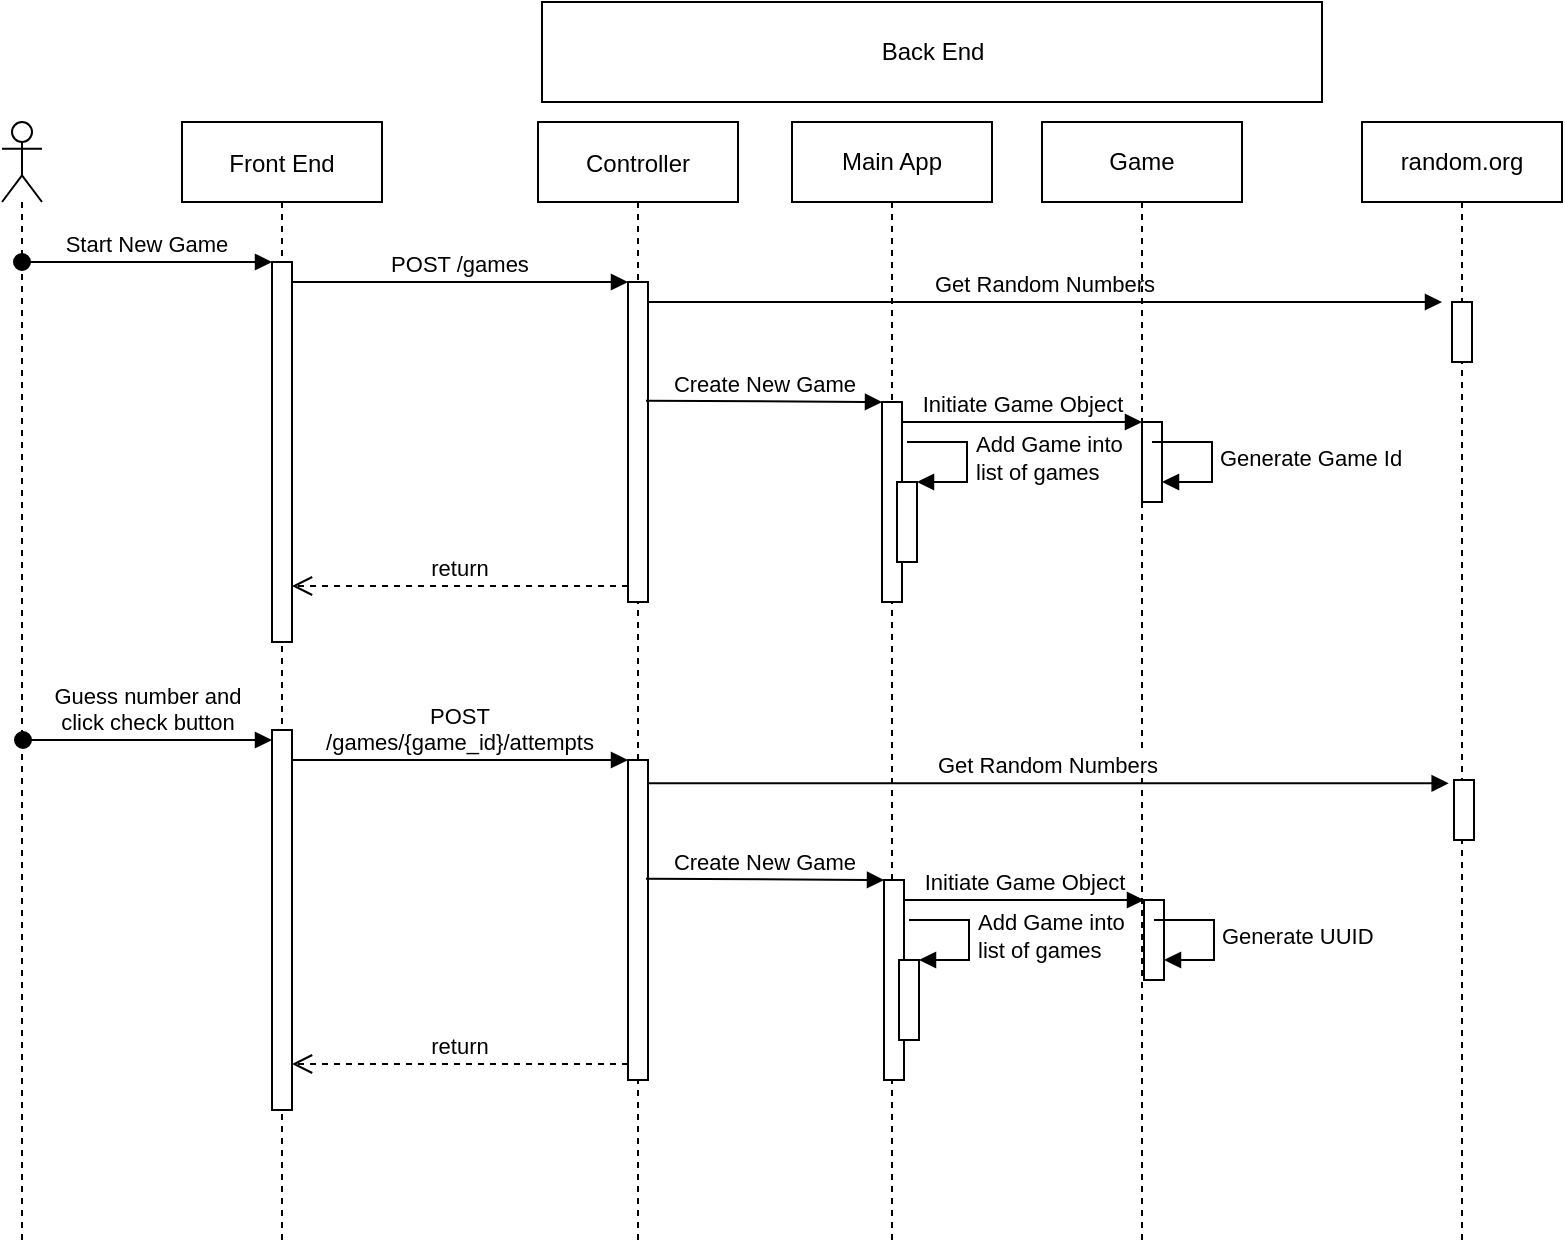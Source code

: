 <mxfile version="20.8.5" type="github">
  <diagram id="kgpKYQtTHZ0yAKxKKP6v" name="Sequence Diagram">
    <mxGraphModel dx="1034" dy="476" grid="1" gridSize="10" guides="1" tooltips="1" connect="1" arrows="1" fold="1" page="1" pageScale="1" pageWidth="850" pageHeight="1100" math="0" shadow="0">
      <root>
        <mxCell id="0" />
        <mxCell id="1" parent="0" />
        <mxCell id="3nuBFxr9cyL0pnOWT2aG-1" value="Front End" style="shape=umlLifeline;perimeter=lifelinePerimeter;container=1;collapsible=0;recursiveResize=0;rounded=0;shadow=0;strokeWidth=1;" parent="1" vertex="1">
          <mxGeometry x="120" y="80" width="100" height="560" as="geometry" />
        </mxCell>
        <mxCell id="3nuBFxr9cyL0pnOWT2aG-2" value="" style="points=[];perimeter=orthogonalPerimeter;rounded=0;shadow=0;strokeWidth=1;" parent="3nuBFxr9cyL0pnOWT2aG-1" vertex="1">
          <mxGeometry x="45" y="70" width="10" height="190" as="geometry" />
        </mxCell>
        <mxCell id="8tJ0s9JLGVw3jkTy0wQG-18" value="" style="points=[];perimeter=orthogonalPerimeter;rounded=0;shadow=0;strokeWidth=1;" vertex="1" parent="3nuBFxr9cyL0pnOWT2aG-1">
          <mxGeometry x="45" y="304" width="10" height="190" as="geometry" />
        </mxCell>
        <mxCell id="3nuBFxr9cyL0pnOWT2aG-5" value="Controller" style="shape=umlLifeline;perimeter=lifelinePerimeter;container=1;collapsible=0;recursiveResize=0;rounded=0;shadow=0;strokeWidth=1;" parent="1" vertex="1">
          <mxGeometry x="298" y="80" width="100" height="560" as="geometry" />
        </mxCell>
        <mxCell id="3nuBFxr9cyL0pnOWT2aG-6" value="" style="points=[];perimeter=orthogonalPerimeter;rounded=0;shadow=0;strokeWidth=1;" parent="3nuBFxr9cyL0pnOWT2aG-5" vertex="1">
          <mxGeometry x="45" y="80" width="10" height="160" as="geometry" />
        </mxCell>
        <mxCell id="8tJ0s9JLGVw3jkTy0wQG-19" value="" style="points=[];perimeter=orthogonalPerimeter;rounded=0;shadow=0;strokeWidth=1;" vertex="1" parent="3nuBFxr9cyL0pnOWT2aG-5">
          <mxGeometry x="45" y="319" width="10" height="160" as="geometry" />
        </mxCell>
        <mxCell id="3nuBFxr9cyL0pnOWT2aG-7" value="return" style="verticalAlign=bottom;endArrow=open;dashed=1;endSize=8;exitX=0;exitY=0.95;shadow=0;strokeWidth=1;" parent="1" source="3nuBFxr9cyL0pnOWT2aG-6" target="3nuBFxr9cyL0pnOWT2aG-2" edge="1">
          <mxGeometry relative="1" as="geometry">
            <mxPoint x="275" y="236" as="targetPoint" />
          </mxGeometry>
        </mxCell>
        <mxCell id="3nuBFxr9cyL0pnOWT2aG-8" value="POST /games" style="verticalAlign=bottom;endArrow=block;entryX=0;entryY=0;shadow=0;strokeWidth=1;" parent="1" source="3nuBFxr9cyL0pnOWT2aG-2" target="3nuBFxr9cyL0pnOWT2aG-6" edge="1">
          <mxGeometry relative="1" as="geometry">
            <mxPoint x="275" y="160" as="sourcePoint" />
          </mxGeometry>
        </mxCell>
        <mxCell id="3nuBFxr9cyL0pnOWT2aG-9" value="Get Random Numbers" style="verticalAlign=bottom;endArrow=block;shadow=0;strokeWidth=1;" parent="1" source="3nuBFxr9cyL0pnOWT2aG-6" edge="1">
          <mxGeometry relative="1" as="geometry">
            <mxPoint x="240" y="200" as="sourcePoint" />
            <mxPoint x="750" y="170" as="targetPoint" />
          </mxGeometry>
        </mxCell>
        <mxCell id="8tJ0s9JLGVw3jkTy0wQG-2" value="" style="shape=umlLifeline;participant=umlActor;perimeter=lifelinePerimeter;whiteSpace=wrap;html=1;container=1;collapsible=0;recursiveResize=0;verticalAlign=top;spacingTop=36;outlineConnect=0;" vertex="1" parent="1">
          <mxGeometry x="30" y="80" width="20" height="560" as="geometry" />
        </mxCell>
        <mxCell id="8tJ0s9JLGVw3jkTy0wQG-3" value="Back End" style="html=1;" vertex="1" parent="1">
          <mxGeometry x="300" y="20" width="390" height="50" as="geometry" />
        </mxCell>
        <mxCell id="8tJ0s9JLGVw3jkTy0wQG-4" value="Main App" style="shape=umlLifeline;perimeter=lifelinePerimeter;whiteSpace=wrap;html=1;container=1;collapsible=0;recursiveResize=0;outlineConnect=0;" vertex="1" parent="1">
          <mxGeometry x="425" y="80" width="100" height="560" as="geometry" />
        </mxCell>
        <mxCell id="8tJ0s9JLGVw3jkTy0wQG-7" value="" style="html=1;points=[];perimeter=orthogonalPerimeter;" vertex="1" parent="8tJ0s9JLGVw3jkTy0wQG-4">
          <mxGeometry x="45" y="140" width="10" height="100" as="geometry" />
        </mxCell>
        <mxCell id="8tJ0s9JLGVw3jkTy0wQG-16" value="" style="html=1;points=[];perimeter=orthogonalPerimeter;" vertex="1" parent="8tJ0s9JLGVw3jkTy0wQG-4">
          <mxGeometry x="52.5" y="180" width="10" height="40" as="geometry" />
        </mxCell>
        <mxCell id="8tJ0s9JLGVw3jkTy0wQG-17" value="Add Game into&lt;br&gt;list of games" style="edgeStyle=orthogonalEdgeStyle;html=1;align=left;spacingLeft=2;endArrow=block;rounded=0;entryX=1;entryY=0;" edge="1" target="8tJ0s9JLGVw3jkTy0wQG-16" parent="8tJ0s9JLGVw3jkTy0wQG-4">
          <mxGeometry relative="1" as="geometry">
            <mxPoint x="57.5" y="160" as="sourcePoint" />
            <Array as="points">
              <mxPoint x="87.5" y="160" />
            </Array>
          </mxGeometry>
        </mxCell>
        <mxCell id="3nuBFxr9cyL0pnOWT2aG-3" value="Start New Game" style="verticalAlign=bottom;startArrow=oval;endArrow=block;startSize=8;shadow=0;strokeWidth=1;" parent="1" target="3nuBFxr9cyL0pnOWT2aG-2" edge="1" source="8tJ0s9JLGVw3jkTy0wQG-2">
          <mxGeometry relative="1" as="geometry">
            <mxPoint x="105" y="150" as="sourcePoint" />
            <Array as="points">
              <mxPoint x="140" y="150" />
            </Array>
          </mxGeometry>
        </mxCell>
        <mxCell id="8tJ0s9JLGVw3jkTy0wQG-6" value="random.org" style="shape=umlLifeline;perimeter=lifelinePerimeter;whiteSpace=wrap;html=1;container=1;collapsible=0;recursiveResize=0;outlineConnect=0;" vertex="1" parent="1">
          <mxGeometry x="710" y="80" width="100" height="560" as="geometry" />
        </mxCell>
        <mxCell id="3nuBFxr9cyL0pnOWT2aG-4" value="" style="points=[];perimeter=orthogonalPerimeter;rounded=0;shadow=0;strokeWidth=1;" parent="8tJ0s9JLGVw3jkTy0wQG-6" vertex="1">
          <mxGeometry x="45" y="90" width="10" height="30" as="geometry" />
        </mxCell>
        <mxCell id="8tJ0s9JLGVw3jkTy0wQG-8" value="Create New Game" style="html=1;verticalAlign=bottom;endArrow=block;entryX=0;entryY=0;rounded=0;exitX=0.9;exitY=0.371;exitDx=0;exitDy=0;exitPerimeter=0;" edge="1" target="8tJ0s9JLGVw3jkTy0wQG-7" parent="1" source="3nuBFxr9cyL0pnOWT2aG-6">
          <mxGeometry relative="1" as="geometry">
            <mxPoint x="360" y="220" as="sourcePoint" />
          </mxGeometry>
        </mxCell>
        <mxCell id="8tJ0s9JLGVw3jkTy0wQG-10" value="Game" style="shape=umlLifeline;perimeter=lifelinePerimeter;whiteSpace=wrap;html=1;container=1;collapsible=0;recursiveResize=0;outlineConnect=0;" vertex="1" parent="1">
          <mxGeometry x="550" y="80" width="100" height="560" as="geometry" />
        </mxCell>
        <mxCell id="8tJ0s9JLGVw3jkTy0wQG-11" value="" style="html=1;points=[];perimeter=orthogonalPerimeter;" vertex="1" parent="8tJ0s9JLGVw3jkTy0wQG-10">
          <mxGeometry x="50" y="150" width="10" height="40" as="geometry" />
        </mxCell>
        <mxCell id="8tJ0s9JLGVw3jkTy0wQG-15" value="Generate Game Id" style="edgeStyle=orthogonalEdgeStyle;html=1;align=left;spacingLeft=2;endArrow=block;rounded=0;entryX=1;entryY=0;" edge="1" parent="8tJ0s9JLGVw3jkTy0wQG-10">
          <mxGeometry relative="1" as="geometry">
            <mxPoint x="55" y="160" as="sourcePoint" />
            <Array as="points">
              <mxPoint x="85" y="160" />
            </Array>
            <mxPoint x="60" y="180" as="targetPoint" />
          </mxGeometry>
        </mxCell>
        <mxCell id="8tJ0s9JLGVw3jkTy0wQG-12" value="Initiate Game Object" style="html=1;verticalAlign=bottom;endArrow=block;entryX=0;entryY=0;rounded=0;" edge="1" target="8tJ0s9JLGVw3jkTy0wQG-11" parent="1">
          <mxGeometry relative="1" as="geometry">
            <mxPoint x="480" y="230" as="sourcePoint" />
          </mxGeometry>
        </mxCell>
        <mxCell id="8tJ0s9JLGVw3jkTy0wQG-20" value="return" style="verticalAlign=bottom;endArrow=open;dashed=1;endSize=8;exitX=0;exitY=0.95;shadow=0;strokeWidth=1;" edge="1" parent="1" source="8tJ0s9JLGVw3jkTy0wQG-19" target="8tJ0s9JLGVw3jkTy0wQG-18">
          <mxGeometry relative="1" as="geometry">
            <mxPoint x="276" y="475" as="targetPoint" />
          </mxGeometry>
        </mxCell>
        <mxCell id="8tJ0s9JLGVw3jkTy0wQG-21" value="POST&#xa;/games/{game_id}/attempts" style="verticalAlign=bottom;endArrow=block;entryX=0;entryY=0;shadow=0;strokeWidth=1;" edge="1" parent="1" source="8tJ0s9JLGVw3jkTy0wQG-18" target="8tJ0s9JLGVw3jkTy0wQG-19">
          <mxGeometry relative="1" as="geometry">
            <mxPoint x="276" y="399" as="sourcePoint" />
          </mxGeometry>
        </mxCell>
        <mxCell id="8tJ0s9JLGVw3jkTy0wQG-22" value="Get Random Numbers" style="verticalAlign=bottom;endArrow=block;entryX=-0.267;entryY=0.056;shadow=0;strokeWidth=1;entryDx=0;entryDy=0;entryPerimeter=0;" edge="1" parent="1" source="8tJ0s9JLGVw3jkTy0wQG-19" target="8tJ0s9JLGVw3jkTy0wQG-27">
          <mxGeometry relative="1" as="geometry">
            <mxPoint x="241" y="439" as="sourcePoint" />
          </mxGeometry>
        </mxCell>
        <mxCell id="8tJ0s9JLGVw3jkTy0wQG-23" value="" style="html=1;points=[];perimeter=orthogonalPerimeter;" vertex="1" parent="1">
          <mxGeometry x="471" y="459" width="10" height="100" as="geometry" />
        </mxCell>
        <mxCell id="8tJ0s9JLGVw3jkTy0wQG-24" value="" style="html=1;points=[];perimeter=orthogonalPerimeter;" vertex="1" parent="1">
          <mxGeometry x="478.5" y="499" width="10" height="40" as="geometry" />
        </mxCell>
        <mxCell id="8tJ0s9JLGVw3jkTy0wQG-25" value="Add Game into&lt;br&gt;list of games" style="edgeStyle=orthogonalEdgeStyle;html=1;align=left;spacingLeft=2;endArrow=block;rounded=0;entryX=1;entryY=0;" edge="1" parent="1" target="8tJ0s9JLGVw3jkTy0wQG-24">
          <mxGeometry relative="1" as="geometry">
            <mxPoint x="483.5" y="479" as="sourcePoint" />
            <Array as="points">
              <mxPoint x="513.5" y="479" />
            </Array>
          </mxGeometry>
        </mxCell>
        <mxCell id="8tJ0s9JLGVw3jkTy0wQG-26" value="Guess number and&#xa;click check button" style="verticalAlign=bottom;startArrow=oval;endArrow=block;startSize=8;shadow=0;strokeWidth=1;" edge="1" parent="1" target="8tJ0s9JLGVw3jkTy0wQG-18">
          <mxGeometry relative="1" as="geometry">
            <mxPoint x="40.5" y="389" as="sourcePoint" />
            <Array as="points">
              <mxPoint x="141" y="389" />
            </Array>
          </mxGeometry>
        </mxCell>
        <mxCell id="8tJ0s9JLGVw3jkTy0wQG-27" value="" style="points=[];perimeter=orthogonalPerimeter;rounded=0;shadow=0;strokeWidth=1;" vertex="1" parent="1">
          <mxGeometry x="756" y="409" width="10" height="30" as="geometry" />
        </mxCell>
        <mxCell id="8tJ0s9JLGVw3jkTy0wQG-28" value="Create New Game" style="html=1;verticalAlign=bottom;endArrow=block;entryX=0;entryY=0;rounded=0;exitX=0.9;exitY=0.371;exitDx=0;exitDy=0;exitPerimeter=0;" edge="1" parent="1" source="8tJ0s9JLGVw3jkTy0wQG-19" target="8tJ0s9JLGVw3jkTy0wQG-23">
          <mxGeometry relative="1" as="geometry">
            <mxPoint x="361" y="459" as="sourcePoint" />
          </mxGeometry>
        </mxCell>
        <mxCell id="8tJ0s9JLGVw3jkTy0wQG-29" value="" style="html=1;points=[];perimeter=orthogonalPerimeter;" vertex="1" parent="1">
          <mxGeometry x="601" y="469" width="10" height="40" as="geometry" />
        </mxCell>
        <mxCell id="8tJ0s9JLGVw3jkTy0wQG-30" value="Generate UUID" style="edgeStyle=orthogonalEdgeStyle;html=1;align=left;spacingLeft=2;endArrow=block;rounded=0;entryX=1;entryY=0;" edge="1" parent="1">
          <mxGeometry relative="1" as="geometry">
            <mxPoint x="606" y="479" as="sourcePoint" />
            <Array as="points">
              <mxPoint x="636" y="479" />
            </Array>
            <mxPoint x="611" y="499" as="targetPoint" />
          </mxGeometry>
        </mxCell>
        <mxCell id="8tJ0s9JLGVw3jkTy0wQG-31" value="Initiate Game Object" style="html=1;verticalAlign=bottom;endArrow=block;entryX=0;entryY=0;rounded=0;" edge="1" parent="1" target="8tJ0s9JLGVw3jkTy0wQG-29">
          <mxGeometry relative="1" as="geometry">
            <mxPoint x="481" y="469" as="sourcePoint" />
          </mxGeometry>
        </mxCell>
      </root>
    </mxGraphModel>
  </diagram>
</mxfile>
